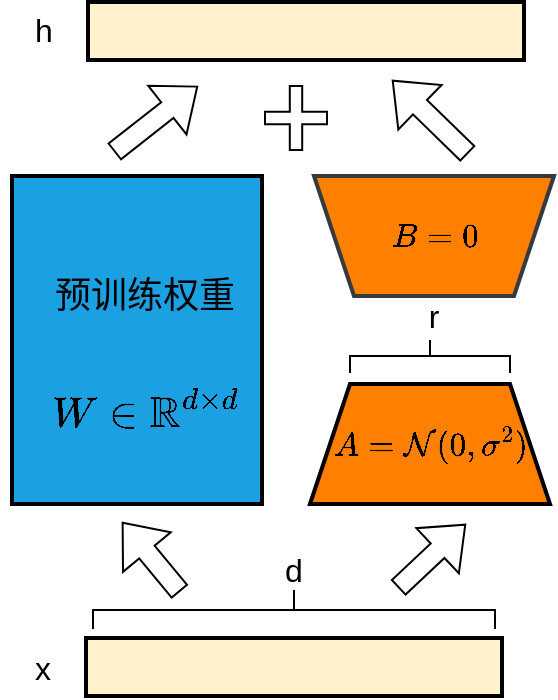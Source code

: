 <mxfile version="27.2.0">
  <diagram name="Page-1" id="5KaacPREWQx3gVUIeVoh">
    <mxGraphModel dx="1234" dy="790" grid="0" gridSize="10" guides="1" tooltips="1" connect="1" arrows="1" fold="1" page="1" pageScale="1" pageWidth="850" pageHeight="1100" math="1" shadow="0">
      <root>
        <mxCell id="0" />
        <mxCell id="1" parent="0" />
        <mxCell id="a46ChgIavTmSFneUHiaQ-8" value="" style="shape=trapezoid;perimeter=trapezoidPerimeter;whiteSpace=wrap;html=1;fixedSize=1;strokeWidth=2;fillColor=#FF8000;strokeColor=#36393d;rotation=-180;" vertex="1" parent="1">
          <mxGeometry x="416" y="310" width="120" height="60" as="geometry" />
        </mxCell>
        <mxCell id="a46ChgIavTmSFneUHiaQ-1" value="" style="rounded=0;whiteSpace=wrap;html=1;strokeWidth=2;fillColor=#fff2cc;strokeColor=#000000;" vertex="1" parent="1">
          <mxGeometry x="303" y="223" width="218" height="29" as="geometry" />
        </mxCell>
        <mxCell id="a46ChgIavTmSFneUHiaQ-2" value="" style="rounded=0;whiteSpace=wrap;html=1;strokeWidth=2;fillColor=#fff2cc;strokeColor=#000000;" vertex="1" parent="1">
          <mxGeometry x="302" y="541" width="208" height="29" as="geometry" />
        </mxCell>
        <mxCell id="a46ChgIavTmSFneUHiaQ-3" value="" style="rounded=0;whiteSpace=wrap;html=1;fillColor=#1ba1e2;fontColor=#ffffff;strokeColor=#000000;strokeWidth=2;" vertex="1" parent="1">
          <mxGeometry x="265" y="310" width="125" height="164" as="geometry" />
        </mxCell>
        <mxCell id="a46ChgIavTmSFneUHiaQ-4" value="&lt;font style=&quot;font-size: 18px;&quot;&gt;预训练权重&lt;/font&gt;" style="text;html=1;align=center;verticalAlign=middle;whiteSpace=wrap;rounded=0;" vertex="1" parent="1">
          <mxGeometry x="280" y="355" width="103" height="30" as="geometry" />
        </mxCell>
        <mxCell id="a46ChgIavTmSFneUHiaQ-5" value="&lt;font style=&quot;font-size: 18px;&quot;&gt;$$W \in \mathbb{R}^{d \times d}$$&lt;/font&gt;" style="text;html=1;align=center;verticalAlign=middle;whiteSpace=wrap;rounded=0;" vertex="1" parent="1">
          <mxGeometry x="286" y="408" width="91" height="39" as="geometry" />
        </mxCell>
        <mxCell id="a46ChgIavTmSFneUHiaQ-6" value="&lt;font style=&quot;font-size: 14px;&quot;&gt;$$B = 0$$&lt;/font&gt;" style="text;html=1;align=center;verticalAlign=middle;whiteSpace=wrap;rounded=0;" vertex="1" parent="1">
          <mxGeometry x="446.5" y="325" width="60" height="30" as="geometry" />
        </mxCell>
        <mxCell id="a46ChgIavTmSFneUHiaQ-7" value="" style="shape=trapezoid;perimeter=trapezoidPerimeter;whiteSpace=wrap;html=1;fixedSize=1;strokeWidth=2;fillColor=#FF8000;" vertex="1" parent="1">
          <mxGeometry x="414" y="414" width="120" height="60" as="geometry" />
        </mxCell>
        <mxCell id="a46ChgIavTmSFneUHiaQ-9" value="&lt;font style=&quot;font-size: 14px;&quot;&gt;$$A = \mathcal{N}(0, \sigma^2)$$&lt;/font&gt;" style="text;html=1;align=center;verticalAlign=middle;whiteSpace=wrap;rounded=0;" vertex="1" parent="1">
          <mxGeometry x="431" y="420.5" width="86" height="47" as="geometry" />
        </mxCell>
        <mxCell id="a46ChgIavTmSFneUHiaQ-10" style="edgeStyle=orthogonalEdgeStyle;rounded=0;orthogonalLoop=1;jettySize=auto;html=1;exitX=0.5;exitY=1;exitDx=0;exitDy=0;" edge="1" parent="1" source="a46ChgIavTmSFneUHiaQ-4" target="a46ChgIavTmSFneUHiaQ-4">
          <mxGeometry relative="1" as="geometry" />
        </mxCell>
        <mxCell id="a46ChgIavTmSFneUHiaQ-11" value="&lt;font style=&quot;font-size: 16px;&quot;&gt;h&lt;/font&gt;" style="text;html=1;align=center;verticalAlign=middle;whiteSpace=wrap;rounded=0;" vertex="1" parent="1">
          <mxGeometry x="259" y="222" width="44" height="30" as="geometry" />
        </mxCell>
        <mxCell id="a46ChgIavTmSFneUHiaQ-12" value="&lt;span style=&quot;font-size: 16px;&quot;&gt;x&lt;/span&gt;" style="text;html=1;align=center;verticalAlign=middle;whiteSpace=wrap;rounded=0;" vertex="1" parent="1">
          <mxGeometry x="259" y="541" width="43" height="30" as="geometry" />
        </mxCell>
        <mxCell id="a46ChgIavTmSFneUHiaQ-13" value="" style="shape=flexArrow;endArrow=classic;html=1;rounded=0;" edge="1" parent="1">
          <mxGeometry width="50" height="50" relative="1" as="geometry">
            <mxPoint x="316" y="298" as="sourcePoint" />
            <mxPoint x="358" y="265" as="targetPoint" />
          </mxGeometry>
        </mxCell>
        <mxCell id="a46ChgIavTmSFneUHiaQ-14" value="" style="shape=flexArrow;endArrow=classic;html=1;rounded=0;" edge="1" parent="1">
          <mxGeometry width="50" height="50" relative="1" as="geometry">
            <mxPoint x="493" y="299" as="sourcePoint" />
            <mxPoint x="455" y="262" as="targetPoint" />
          </mxGeometry>
        </mxCell>
        <mxCell id="a46ChgIavTmSFneUHiaQ-15" value="" style="shape=cross;whiteSpace=wrap;html=1;" vertex="1" parent="1">
          <mxGeometry x="391.5" y="265" width="31" height="32" as="geometry" />
        </mxCell>
        <mxCell id="a46ChgIavTmSFneUHiaQ-16" value="" style="shape=flexArrow;endArrow=classic;html=1;rounded=0;" edge="1" parent="1">
          <mxGeometry width="50" height="50" relative="1" as="geometry">
            <mxPoint x="349" y="518" as="sourcePoint" />
            <mxPoint x="320" y="483" as="targetPoint" />
          </mxGeometry>
        </mxCell>
        <mxCell id="a46ChgIavTmSFneUHiaQ-18" value="" style="shape=flexArrow;endArrow=classic;html=1;rounded=0;" edge="1" parent="1">
          <mxGeometry width="50" height="50" relative="1" as="geometry">
            <mxPoint x="458" y="516" as="sourcePoint" />
            <mxPoint x="492" y="484" as="targetPoint" />
          </mxGeometry>
        </mxCell>
        <mxCell id="a46ChgIavTmSFneUHiaQ-20" value="" style="shape=partialRectangle;whiteSpace=wrap;html=1;bottom=1;right=1;left=1;top=0;fillColor=none;routingCenterX=-0.5;rotation=-180;" vertex="1" parent="1">
          <mxGeometry x="305.5" y="527" width="201" height="9" as="geometry" />
        </mxCell>
        <mxCell id="a46ChgIavTmSFneUHiaQ-21" value="" style="line;strokeWidth=1;direction=south;html=1;" vertex="1" parent="1">
          <mxGeometry x="401" y="517" width="10" height="10" as="geometry" />
        </mxCell>
        <mxCell id="a46ChgIavTmSFneUHiaQ-23" value="&lt;span style=&quot;font-size: 16px;&quot;&gt;d&lt;/span&gt;" style="text;html=1;align=center;verticalAlign=middle;whiteSpace=wrap;rounded=0;" vertex="1" parent="1">
          <mxGeometry x="376" y="492" width="60" height="30" as="geometry" />
        </mxCell>
        <mxCell id="a46ChgIavTmSFneUHiaQ-24" value="" style="shape=partialRectangle;whiteSpace=wrap;html=1;bottom=1;right=1;left=1;top=0;fillColor=none;routingCenterX=-0.5;rotation=-180;" vertex="1" parent="1">
          <mxGeometry x="434" y="400" width="80" height="8" as="geometry" />
        </mxCell>
        <mxCell id="a46ChgIavTmSFneUHiaQ-25" value="" style="line;strokeWidth=1;direction=south;html=1;" vertex="1" parent="1">
          <mxGeometry x="469" y="392" width="10" height="8" as="geometry" />
        </mxCell>
        <mxCell id="a46ChgIavTmSFneUHiaQ-26" value="&lt;span style=&quot;font-size: 16px;&quot;&gt;r&lt;/span&gt;" style="text;html=1;align=center;verticalAlign=middle;whiteSpace=wrap;rounded=0;" vertex="1" parent="1">
          <mxGeometry x="446" y="365" width="60" height="30" as="geometry" />
        </mxCell>
      </root>
    </mxGraphModel>
  </diagram>
</mxfile>
